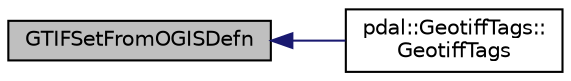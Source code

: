 digraph "GTIFSetFromOGISDefn"
{
  edge [fontname="Helvetica",fontsize="10",labelfontname="Helvetica",labelfontsize="10"];
  node [fontname="Helvetica",fontsize="10",shape=record];
  rankdir="LR";
  Node1 [label="GTIFSetFromOGISDefn",height=0.2,width=0.4,color="black", fillcolor="grey75", style="filled", fontcolor="black"];
  Node1 -> Node2 [dir="back",color="midnightblue",fontsize="10",style="solid",fontname="Helvetica"];
  Node2 [label="pdal::GeotiffTags::\lGeotiffTags",height=0.2,width=0.4,color="black", fillcolor="white", style="filled",URL="$classpdal_1_1GeotiffTags.html#a458f5102ba4629d26231540764fb5c89"];
}
